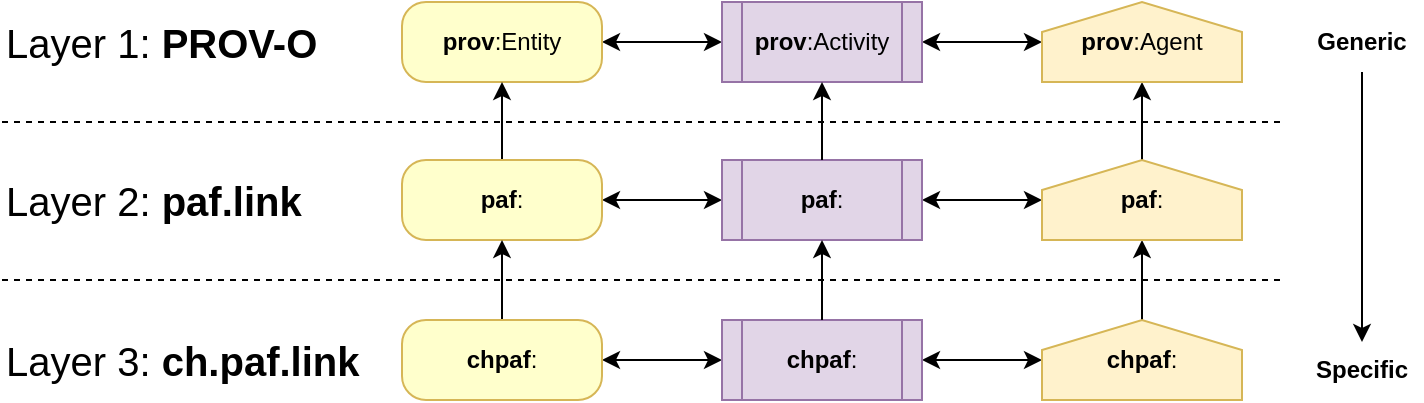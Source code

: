 <mxfile>
    <diagram id="j3nCLHnntAiGY3WYhjUm" name="Page-1">
        <mxGraphModel dx="992" dy="659" grid="1" gridSize="10" guides="1" tooltips="1" connect="1" arrows="1" fold="1" page="1" pageScale="1" pageWidth="827" pageHeight="1169" math="0" shadow="0">
            <root>
                <mxCell id="0"/>
                <mxCell id="1" parent="0"/>
                <mxCell id="11" value="Layer 1: &lt;b&gt;PROV-O&lt;/b&gt;" style="text;align=left;html=1;verticalAlign=middle;whiteSpace=wrap;rounded=0;labelBackgroundColor=none;fontSize=20;" parent="1" vertex="1">
                    <mxGeometry x="40" y="240" width="170" height="40" as="geometry"/>
                </mxCell>
                <mxCell id="13" value="Layer 2: &lt;b&gt;paf.link&lt;/b&gt;" style="text;strokeColor=none;align=left;fillColor=none;html=1;verticalAlign=middle;whiteSpace=wrap;rounded=0;labelBackgroundColor=none;fontSize=20;fontColor=none;" parent="1" vertex="1">
                    <mxGeometry x="40" y="319" width="170" height="40" as="geometry"/>
                </mxCell>
                <mxCell id="38" value="Layer 3: &lt;b&gt;ch.paf.link&lt;/b&gt;" style="text;strokeColor=none;align=left;fillColor=none;html=1;verticalAlign=middle;whiteSpace=wrap;rounded=0;labelBackgroundColor=none;fontSize=20;fontColor=none;" parent="1" vertex="1">
                    <mxGeometry x="40" y="399" width="200" height="40" as="geometry"/>
                </mxCell>
                <mxCell id="52" value="" style="endArrow=classic;html=1;exitX=0.5;exitY=1;exitDx=0;exitDy=0;" parent="1" source="54" edge="1">
                    <mxGeometry width="50" height="50" relative="1" as="geometry">
                        <mxPoint x="720" y="280" as="sourcePoint"/>
                        <mxPoint x="720" y="410" as="targetPoint"/>
                    </mxGeometry>
                </mxCell>
                <mxCell id="53" value="&lt;b&gt;Specific&lt;/b&gt;" style="text;html=1;strokeColor=none;fillColor=none;align=center;verticalAlign=middle;whiteSpace=wrap;rounded=0;" parent="1" vertex="1">
                    <mxGeometry x="690" y="409" width="60" height="30" as="geometry"/>
                </mxCell>
                <mxCell id="54" value="&lt;b&gt;Generic&lt;/b&gt;" style="text;html=1;strokeColor=none;fillColor=none;align=center;verticalAlign=middle;whiteSpace=wrap;rounded=0;" parent="1" vertex="1">
                    <mxGeometry x="690" y="245" width="60" height="30" as="geometry"/>
                </mxCell>
                <mxCell id="12" value="" style="endArrow=none;dashed=1;html=1;strokeWidth=1;fontSize=20;fontColor=none;" parent="1" edge="1">
                    <mxGeometry width="50" height="50" relative="1" as="geometry">
                        <mxPoint x="40" y="300" as="sourcePoint"/>
                        <mxPoint x="680" y="300" as="targetPoint"/>
                    </mxGeometry>
                </mxCell>
                <mxCell id="14" value="" style="endArrow=none;dashed=1;html=1;strokeWidth=1;fontSize=20;fontColor=none;" parent="1" edge="1">
                    <mxGeometry width="50" height="50" relative="1" as="geometry">
                        <mxPoint x="40" y="379" as="sourcePoint"/>
                        <mxPoint x="680" y="379" as="targetPoint"/>
                    </mxGeometry>
                </mxCell>
                <mxCell id="85" style="edgeStyle=none;html=1;exitX=1;exitY=0.5;exitDx=0;exitDy=0;entryX=0;entryY=0.5;entryDx=0;entryDy=0;startArrow=classic;startFill=1;" parent="1" source="79" target="80" edge="1">
                    <mxGeometry relative="1" as="geometry"/>
                </mxCell>
                <mxCell id="79" value="&lt;b&gt;prov&lt;/b&gt;:Entity" style="rounded=1;whiteSpace=wrap;html=1;fillColor=#FFFFCC;strokeColor=#d6b656;arcSize=30;" parent="1" vertex="1">
                    <mxGeometry x="240" y="240" width="100" height="40" as="geometry"/>
                </mxCell>
                <mxCell id="86" style="edgeStyle=none;html=1;exitX=1;exitY=0.5;exitDx=0;exitDy=0;entryX=0;entryY=0.5;entryDx=0;entryDy=0;startArrow=classic;startFill=1;" parent="1" source="80" target="109" edge="1">
                    <mxGeometry relative="1" as="geometry">
                        <mxPoint x="560" y="260" as="targetPoint"/>
                    </mxGeometry>
                </mxCell>
                <mxCell id="80" value="&lt;b&gt;prov&lt;/b&gt;:Activity" style="shape=process;whiteSpace=wrap;html=1;backgroundOutline=1;fillColor=#e1d5e7;strokeColor=#9673a6;" parent="1" vertex="1">
                    <mxGeometry x="400" y="240" width="100" height="40" as="geometry"/>
                </mxCell>
                <mxCell id="87" style="edgeStyle=none;html=1;exitX=1;exitY=0.5;exitDx=0;exitDy=0;entryX=0;entryY=0.5;entryDx=0;entryDy=0;startArrow=classic;startFill=1;" parent="1" source="88" target="90" edge="1">
                    <mxGeometry relative="1" as="geometry"/>
                </mxCell>
                <mxCell id="92" value="" style="edgeStyle=none;html=1;exitX=0.5;exitY=0;exitDx=0;exitDy=0;entryX=0.5;entryY=1;entryDx=0;entryDy=0;startArrow=none;startFill=0;" parent="1" source="88" target="79" edge="1">
                    <mxGeometry relative="1" as="geometry"/>
                </mxCell>
                <mxCell id="88" value="&lt;b&gt;paf&lt;/b&gt;:" style="rounded=1;whiteSpace=wrap;html=1;fillColor=#FFFFCC;strokeColor=#d6b656;arcSize=30;" parent="1" vertex="1">
                    <mxGeometry x="240" y="319" width="100" height="40" as="geometry"/>
                </mxCell>
                <mxCell id="89" style="edgeStyle=none;html=1;exitX=1;exitY=0.5;exitDx=0;exitDy=0;entryX=0;entryY=0.5;entryDx=0;entryDy=0;startArrow=classic;startFill=1;" parent="1" source="90" target="108" edge="1">
                    <mxGeometry relative="1" as="geometry">
                        <mxPoint x="560" y="339" as="targetPoint"/>
                    </mxGeometry>
                </mxCell>
                <mxCell id="90" value="&lt;b&gt;paf&lt;/b&gt;:" style="shape=process;whiteSpace=wrap;html=1;backgroundOutline=1;fillColor=#e1d5e7;strokeColor=#9673a6;" parent="1" vertex="1">
                    <mxGeometry x="400" y="319" width="100" height="40" as="geometry"/>
                </mxCell>
                <mxCell id="93" value="" style="edgeStyle=none;html=1;exitX=0.5;exitY=0;exitDx=0;exitDy=0;entryX=0.5;entryY=1;entryDx=0;entryDy=0;startArrow=none;startFill=0;" parent="1" source="90" target="80" edge="1">
                    <mxGeometry relative="1" as="geometry">
                        <mxPoint x="300" y="390" as="sourcePoint"/>
                        <mxPoint x="300" y="290" as="targetPoint"/>
                    </mxGeometry>
                </mxCell>
                <mxCell id="94" value="" style="edgeStyle=none;html=1;entryX=0.5;entryY=1;entryDx=0;entryDy=0;startArrow=none;startFill=0;exitX=0.5;exitY=0;exitDx=0;exitDy=0;" parent="1" source="108" target="109" edge="1">
                    <mxGeometry relative="1" as="geometry">
                        <mxPoint x="640" y="370" as="sourcePoint"/>
                        <mxPoint x="610" y="280" as="targetPoint"/>
                    </mxGeometry>
                </mxCell>
                <mxCell id="96" style="edgeStyle=none;html=1;exitX=1;exitY=0.5;exitDx=0;exitDy=0;entryX=0;entryY=0.5;entryDx=0;entryDy=0;startArrow=classic;startFill=1;" parent="1" source="98" target="100" edge="1">
                    <mxGeometry relative="1" as="geometry"/>
                </mxCell>
                <mxCell id="97" value="" style="edgeStyle=none;html=1;exitX=0.5;exitY=0;exitDx=0;exitDy=0;entryX=0.5;entryY=1;entryDx=0;entryDy=0;startArrow=none;startFill=0;" parent="1" source="98" target="88" edge="1">
                    <mxGeometry relative="1" as="geometry">
                        <mxPoint x="290" y="420" as="targetPoint"/>
                    </mxGeometry>
                </mxCell>
                <mxCell id="98" value="&lt;b&gt;chpaf&lt;/b&gt;:" style="rounded=1;whiteSpace=wrap;html=1;fillColor=#FFFFCC;strokeColor=#d6b656;arcSize=30;" parent="1" vertex="1">
                    <mxGeometry x="240" y="399" width="100" height="40" as="geometry"/>
                </mxCell>
                <mxCell id="99" style="edgeStyle=none;html=1;exitX=1;exitY=0.5;exitDx=0;exitDy=0;entryX=0;entryY=0.5;entryDx=0;entryDy=0;startArrow=classic;startFill=1;" parent="1" source="100" target="107" edge="1">
                    <mxGeometry relative="1" as="geometry">
                        <mxPoint x="560" y="419" as="targetPoint"/>
                    </mxGeometry>
                </mxCell>
                <mxCell id="100" value="&lt;b&gt;chpaf&lt;/b&gt;:" style="shape=process;whiteSpace=wrap;html=1;backgroundOutline=1;fillColor=#e1d5e7;strokeColor=#9673a6;" parent="1" vertex="1">
                    <mxGeometry x="400" y="399" width="100" height="40" as="geometry"/>
                </mxCell>
                <mxCell id="102" value="" style="edgeStyle=none;html=1;exitX=0.5;exitY=0;exitDx=0;exitDy=0;entryX=0.5;entryY=1;entryDx=0;entryDy=0;startArrow=none;startFill=0;" parent="1" source="100" target="90" edge="1">
                    <mxGeometry relative="1" as="geometry">
                        <mxPoint x="300" y="530" as="sourcePoint"/>
                        <mxPoint x="450" y="420" as="targetPoint"/>
                    </mxGeometry>
                </mxCell>
                <mxCell id="103" value="" style="edgeStyle=none;html=1;startArrow=none;startFill=0;exitX=0.5;exitY=0;exitDx=0;exitDy=0;entryX=0.5;entryY=1;entryDx=0;entryDy=0;" parent="1" source="107" target="108" edge="1">
                    <mxGeometry relative="1" as="geometry">
                        <mxPoint x="640" y="510" as="sourcePoint"/>
                        <mxPoint x="680" y="430" as="targetPoint"/>
                    </mxGeometry>
                </mxCell>
                <mxCell id="107" value="&lt;b&gt;chpaf&lt;/b&gt;:" style="shape=offPageConnector;whiteSpace=wrap;html=1;flipV=1;fillColor=#fff2cc;strokeColor=#d6b656;" parent="1" vertex="1">
                    <mxGeometry x="560" y="399" width="100" height="40" as="geometry"/>
                </mxCell>
                <mxCell id="108" value="&lt;b&gt;paf&lt;/b&gt;:" style="shape=offPageConnector;whiteSpace=wrap;html=1;flipV=1;fillColor=#fff2cc;strokeColor=#d6b656;" parent="1" vertex="1">
                    <mxGeometry x="560" y="319" width="100" height="40" as="geometry"/>
                </mxCell>
                <mxCell id="109" value="&lt;b&gt;prov&lt;/b&gt;:Agent" style="shape=offPageConnector;whiteSpace=wrap;html=1;flipV=1;fillColor=#fff2cc;strokeColor=#d6b656;" parent="1" vertex="1">
                    <mxGeometry x="560" y="240" width="100" height="40" as="geometry"/>
                </mxCell>
            </root>
        </mxGraphModel>
    </diagram>
</mxfile>